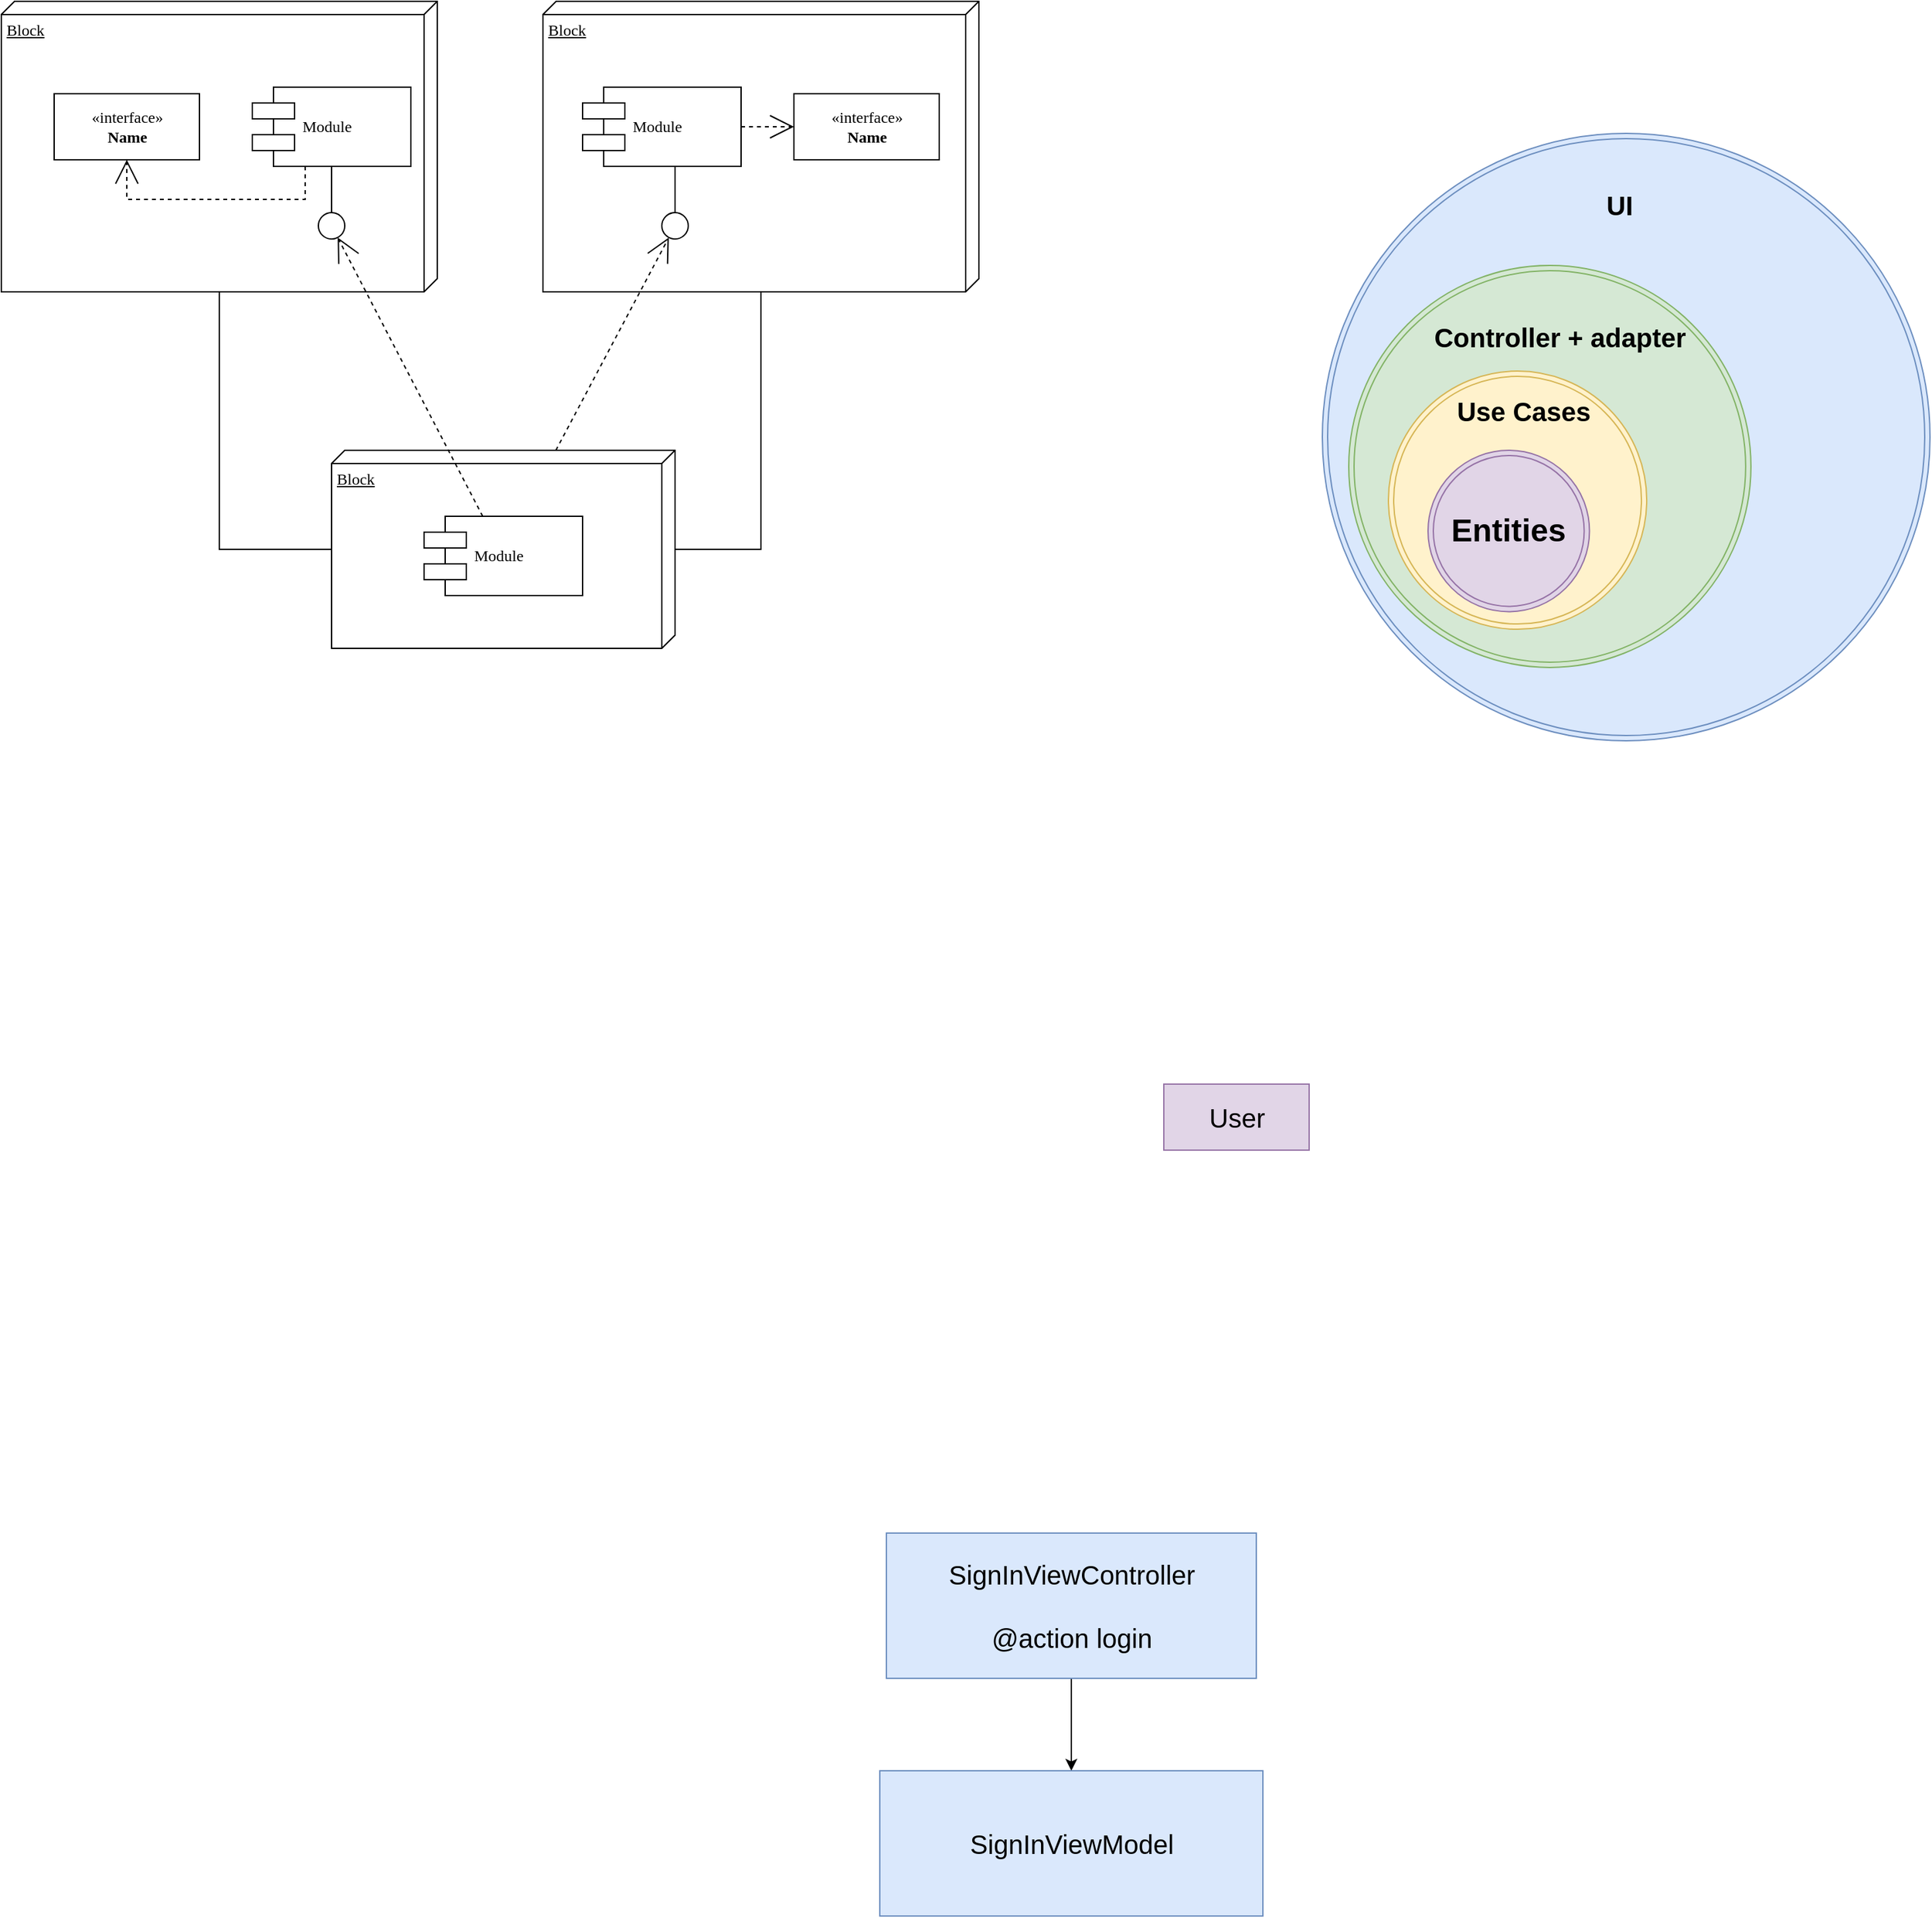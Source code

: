 <mxfile version="14.1.9" type="github">
  <diagram name="Page-1" id="5f0bae14-7c28-e335-631c-24af17079c00">
    <mxGraphModel dx="1818" dy="1240" grid="1" gridSize="10" guides="1" tooltips="1" connect="1" arrows="1" fold="1" page="1" pageScale="1" pageWidth="4681" pageHeight="3300" background="#ffffff" math="0" shadow="0">
      <root>
        <mxCell id="0" />
        <mxCell id="1" parent="0" />
        <mxCell id="39150e848f15840c-1" value="Block" style="verticalAlign=top;align=left;spacingTop=8;spacingLeft=2;spacingRight=12;shape=cube;size=10;direction=south;fontStyle=4;html=1;rounded=0;shadow=0;comic=0;labelBackgroundColor=none;strokeWidth=1;fontFamily=Verdana;fontSize=12" parent="1" vertex="1">
          <mxGeometry x="120" y="70" width="330" height="220" as="geometry" />
        </mxCell>
        <mxCell id="39150e848f15840c-2" value="Block" style="verticalAlign=top;align=left;spacingTop=8;spacingLeft=2;spacingRight=12;shape=cube;size=10;direction=south;fontStyle=4;html=1;rounded=0;shadow=0;comic=0;labelBackgroundColor=none;strokeWidth=1;fontFamily=Verdana;fontSize=12" parent="1" vertex="1">
          <mxGeometry x="530" y="70" width="330" height="220" as="geometry" />
        </mxCell>
        <mxCell id="39150e848f15840c-3" value="Block" style="verticalAlign=top;align=left;spacingTop=8;spacingLeft=2;spacingRight=12;shape=cube;size=10;direction=south;fontStyle=4;html=1;rounded=0;shadow=0;comic=0;labelBackgroundColor=none;strokeWidth=1;fontFamily=Verdana;fontSize=12" parent="1" vertex="1">
          <mxGeometry x="370" y="410" width="260" height="150" as="geometry" />
        </mxCell>
        <mxCell id="39150e848f15840c-4" value="&amp;laquo;interface&amp;raquo;&lt;br&gt;&lt;b&gt;Name&lt;/b&gt;" style="html=1;rounded=0;shadow=0;comic=0;labelBackgroundColor=none;strokeWidth=1;fontFamily=Verdana;fontSize=12;align=center;" parent="1" vertex="1">
          <mxGeometry x="160" y="140" width="110" height="50" as="geometry" />
        </mxCell>
        <mxCell id="39150e848f15840c-5" value="Module" style="shape=component;align=left;spacingLeft=36;rounded=0;shadow=0;comic=0;labelBackgroundColor=none;strokeWidth=1;fontFamily=Verdana;fontSize=12;html=1;" parent="1" vertex="1">
          <mxGeometry x="310" y="135" width="120" height="60" as="geometry" />
        </mxCell>
        <mxCell id="39150e848f15840c-6" value="" style="ellipse;whiteSpace=wrap;html=1;rounded=0;shadow=0;comic=0;labelBackgroundColor=none;strokeWidth=1;fontFamily=Verdana;fontSize=12;align=center;" parent="1" vertex="1">
          <mxGeometry x="360" y="230" width="20" height="20" as="geometry" />
        </mxCell>
        <mxCell id="39150e848f15840c-7" value="Module" style="shape=component;align=left;spacingLeft=36;rounded=0;shadow=0;comic=0;labelBackgroundColor=none;strokeWidth=1;fontFamily=Verdana;fontSize=12;html=1;" parent="1" vertex="1">
          <mxGeometry x="560" y="135" width="120" height="60" as="geometry" />
        </mxCell>
        <mxCell id="39150e848f15840c-8" value="&amp;laquo;interface&amp;raquo;&lt;br&gt;&lt;b&gt;Name&lt;/b&gt;" style="html=1;rounded=0;shadow=0;comic=0;labelBackgroundColor=none;strokeWidth=1;fontFamily=Verdana;fontSize=12;align=center;" parent="1" vertex="1">
          <mxGeometry x="720" y="140" width="110" height="50" as="geometry" />
        </mxCell>
        <mxCell id="39150e848f15840c-9" value="" style="ellipse;whiteSpace=wrap;html=1;rounded=0;shadow=0;comic=0;labelBackgroundColor=none;strokeWidth=1;fontFamily=Verdana;fontSize=12;align=center;" parent="1" vertex="1">
          <mxGeometry x="620" y="230" width="20" height="20" as="geometry" />
        </mxCell>
        <mxCell id="39150e848f15840c-10" value="Module" style="shape=component;align=left;spacingLeft=36;rounded=0;shadow=0;comic=0;labelBackgroundColor=none;strokeWidth=1;fontFamily=Verdana;fontSize=12;html=1;" parent="1" vertex="1">
          <mxGeometry x="440" y="460" width="120" height="60" as="geometry" />
        </mxCell>
        <mxCell id="39150e848f15840c-11" style="edgeStyle=none;rounded=0;html=1;dashed=1;labelBackgroundColor=none;startArrow=none;startFill=0;startSize=8;endArrow=open;endFill=0;endSize=16;fontFamily=Verdana;fontSize=12;" parent="1" source="39150e848f15840c-10" target="39150e848f15840c-6" edge="1">
          <mxGeometry relative="1" as="geometry" />
        </mxCell>
        <mxCell id="39150e848f15840c-12" style="edgeStyle=none;rounded=0;html=1;dashed=1;labelBackgroundColor=none;startArrow=none;startFill=0;startSize=8;endArrow=open;endFill=0;endSize=16;fontFamily=Verdana;fontSize=12;" parent="1" source="39150e848f15840c-3" target="39150e848f15840c-9" edge="1">
          <mxGeometry relative="1" as="geometry" />
        </mxCell>
        <mxCell id="39150e848f15840c-13" style="edgeStyle=elbowEdgeStyle;rounded=0;html=1;labelBackgroundColor=none;startArrow=none;startFill=0;startSize=8;endArrow=none;endFill=0;endSize=16;fontFamily=Verdana;fontSize=12;" parent="1" source="39150e848f15840c-9" target="39150e848f15840c-7" edge="1">
          <mxGeometry relative="1" as="geometry" />
        </mxCell>
        <mxCell id="39150e848f15840c-14" style="edgeStyle=elbowEdgeStyle;rounded=0;html=1;labelBackgroundColor=none;startArrow=none;startFill=0;startSize=8;endArrow=none;endFill=0;endSize=16;fontFamily=Verdana;fontSize=12;" parent="1" source="39150e848f15840c-6" target="39150e848f15840c-5" edge="1">
          <mxGeometry relative="1" as="geometry" />
        </mxCell>
        <mxCell id="39150e848f15840c-15" style="edgeStyle=orthogonalEdgeStyle;rounded=0;html=1;labelBackgroundColor=none;startArrow=none;startFill=0;startSize=8;endArrow=open;endFill=0;endSize=16;fontFamily=Verdana;fontSize=12;dashed=1;" parent="1" source="39150e848f15840c-5" target="39150e848f15840c-4" edge="1">
          <mxGeometry relative="1" as="geometry">
            <Array as="points">
              <mxPoint x="350" y="220" />
              <mxPoint x="215" y="220" />
            </Array>
          </mxGeometry>
        </mxCell>
        <mxCell id="39150e848f15840c-16" style="edgeStyle=orthogonalEdgeStyle;rounded=0;html=1;dashed=1;labelBackgroundColor=none;startArrow=none;startFill=0;startSize=8;endArrow=open;endFill=0;endSize=16;fontFamily=Verdana;fontSize=12;" parent="1" source="39150e848f15840c-7" target="39150e848f15840c-8" edge="1">
          <mxGeometry relative="1" as="geometry" />
        </mxCell>
        <mxCell id="39150e848f15840c-17" style="edgeStyle=orthogonalEdgeStyle;rounded=0;html=1;labelBackgroundColor=none;startArrow=none;startFill=0;startSize=8;endArrow=none;endFill=0;endSize=16;fontFamily=Verdana;fontSize=12;" parent="1" source="39150e848f15840c-3" target="39150e848f15840c-2" edge="1">
          <mxGeometry relative="1" as="geometry">
            <Array as="points">
              <mxPoint x="695" y="485" />
            </Array>
          </mxGeometry>
        </mxCell>
        <mxCell id="39150e848f15840c-18" style="edgeStyle=orthogonalEdgeStyle;rounded=0;html=1;labelBackgroundColor=none;startArrow=none;startFill=0;startSize=8;endArrow=none;endFill=0;endSize=16;fontFamily=Verdana;fontSize=12;" parent="1" source="39150e848f15840c-3" target="39150e848f15840c-1" edge="1">
          <mxGeometry relative="1" as="geometry">
            <Array as="points">
              <mxPoint x="285" y="485" />
            </Array>
          </mxGeometry>
        </mxCell>
        <mxCell id="REpesbbnXJsCzBqUXCTT-13" value="" style="group" vertex="1" connectable="0" parent="1">
          <mxGeometry x="1120" y="170" width="460" height="460" as="geometry" />
        </mxCell>
        <mxCell id="REpesbbnXJsCzBqUXCTT-11" value="" style="ellipse;shape=doubleEllipse;whiteSpace=wrap;html=1;aspect=fixed;fontSize=20;fillColor=#dae8fc;strokeColor=#6c8ebf;" vertex="1" parent="REpesbbnXJsCzBqUXCTT-13">
          <mxGeometry width="460" height="460" as="geometry" />
        </mxCell>
        <mxCell id="REpesbbnXJsCzBqUXCTT-6" value="" style="ellipse;shape=doubleEllipse;whiteSpace=wrap;html=1;aspect=fixed;fontSize=20;fillColor=#d5e8d4;strokeColor=#82b366;" vertex="1" parent="REpesbbnXJsCzBqUXCTT-13">
          <mxGeometry x="20" y="100" width="304.44" height="304.44" as="geometry" />
        </mxCell>
        <mxCell id="REpesbbnXJsCzBqUXCTT-3" value="t" style="ellipse;shape=doubleEllipse;whiteSpace=wrap;html=1;aspect=fixed;fillColor=#fff2cc;strokeColor=#d6b656;" vertex="1" parent="REpesbbnXJsCzBqUXCTT-13">
          <mxGeometry x="50" y="180" width="195.556" height="195.556" as="geometry" />
        </mxCell>
        <mxCell id="REpesbbnXJsCzBqUXCTT-4" value="Use Cases" style="text;align=center;fontStyle=1;verticalAlign=middle;spacingLeft=3;spacingRight=3;strokeColor=none;rotatable=0;points=[[0,0.5],[1,0.5]];portConstraint=eastwest;fontSize=20;" vertex="1" parent="REpesbbnXJsCzBqUXCTT-13">
          <mxGeometry x="119.999" y="190.004" width="65.185" height="37.556" as="geometry" />
        </mxCell>
        <mxCell id="REpesbbnXJsCzBqUXCTT-2" value="&lt;h1&gt;Entities&lt;/h1&gt;" style="ellipse;shape=doubleEllipse;whiteSpace=wrap;html=1;aspect=fixed;fillColor=#e1d5e7;strokeColor=#9673a6;" vertex="1" parent="REpesbbnXJsCzBqUXCTT-13">
          <mxGeometry x="79.997" y="240" width="122.222" height="122.222" as="geometry" />
        </mxCell>
        <mxCell id="REpesbbnXJsCzBqUXCTT-7" value="Controller + adapter" style="text;align=center;fontStyle=1;verticalAlign=middle;spacingLeft=3;spacingRight=3;strokeColor=none;rotatable=0;points=[[0,0.5],[1,0.5]];portConstraint=eastwest;fontSize=20;" vertex="1" parent="REpesbbnXJsCzBqUXCTT-13">
          <mxGeometry x="140" y="140" width="80" height="26" as="geometry" />
        </mxCell>
        <mxCell id="REpesbbnXJsCzBqUXCTT-12" value="UI" style="text;align=center;fontStyle=1;verticalAlign=middle;spacingLeft=3;spacingRight=3;strokeColor=none;rotatable=0;points=[[0,0.5],[1,0.5]];portConstraint=eastwest;fontSize=20;" vertex="1" parent="REpesbbnXJsCzBqUXCTT-13">
          <mxGeometry x="185.18" y="40" width="80" height="26" as="geometry" />
        </mxCell>
        <mxCell id="REpesbbnXJsCzBqUXCTT-15" value="User" style="html=1;fontSize=20;fillColor=#e1d5e7;strokeColor=#9673a6;" vertex="1" parent="1">
          <mxGeometry x="1000" y="890" width="110" height="50" as="geometry" />
        </mxCell>
        <mxCell id="REpesbbnXJsCzBqUXCTT-19" style="edgeStyle=orthogonalEdgeStyle;rounded=0;orthogonalLoop=1;jettySize=auto;html=1;fontSize=20;" edge="1" parent="1" source="REpesbbnXJsCzBqUXCTT-16" target="REpesbbnXJsCzBqUXCTT-18">
          <mxGeometry relative="1" as="geometry" />
        </mxCell>
        <mxCell id="REpesbbnXJsCzBqUXCTT-16" value="SignInViewController&lt;br&gt;&lt;br&gt;@action login" style="html=1;fontSize=20;fillColor=#dae8fc;strokeColor=#6c8ebf;" vertex="1" parent="1">
          <mxGeometry x="790" y="1230" width="280" height="110" as="geometry" />
        </mxCell>
        <mxCell id="REpesbbnXJsCzBqUXCTT-18" value="SignInViewModel" style="html=1;fontSize=20;fillColor=#dae8fc;strokeColor=#6c8ebf;" vertex="1" parent="1">
          <mxGeometry x="785" y="1410" width="290" height="110" as="geometry" />
        </mxCell>
      </root>
    </mxGraphModel>
  </diagram>
</mxfile>
